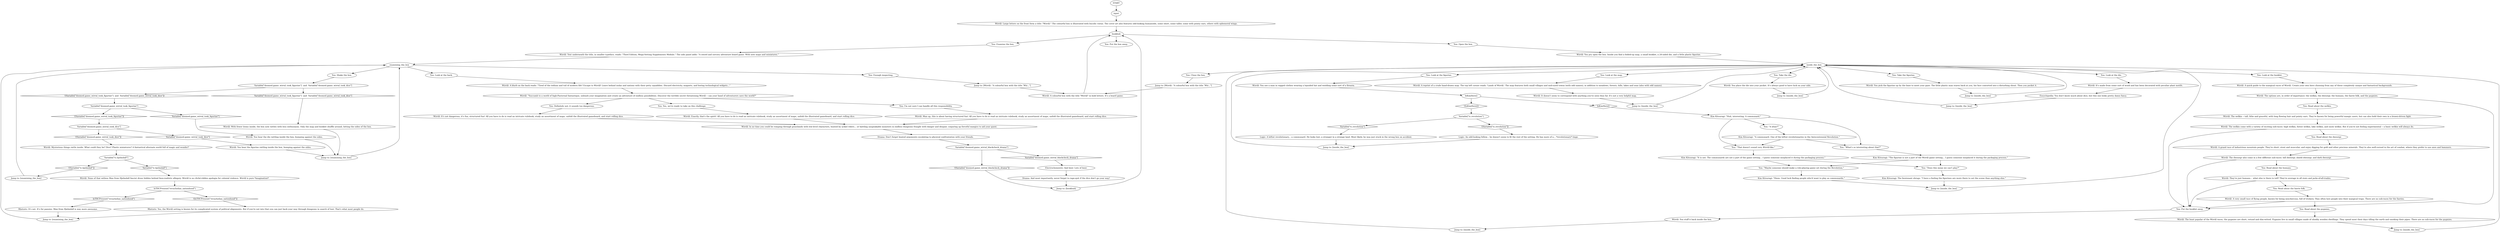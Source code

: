 # INVENTORY / WIRRAL MODULE
# Super-popular binoclard fantasy board game (module), feat. faeries and welkin and pygmies and such fantasy folk. The non-grimdark pastoral-bucolic version with maps & miniatures. Basic Wirral info.
# ==================================================
digraph G {
	  0 [label="START"];
	  1 [label="input"];
	  2 [label="Wirrâl: The options are, in order of importance: the welkin, the dweorgr, the humans, the faerie folk, and the pygmies."];
	  3 [label="Wirrâl: With fewer items inside, the box now rattles with less enthusiasm. Only the map and booklet shuffle around, hitting the sides of the box."];
	  4 [label="You: Take the die."];
	  5 [label="Kim Kitsuragi: \"Huh, interesting. A communard.\""];
	  6 [label="You: Look at the map."];
	  7 [label="Jump to: [inside_the_box]"];
	  8 [label="Wirrâl: You hear the die rattling inside the box, bumping against the sides."];
	  9 [label="inside_the_box"];
	  10 [label="Wirrâl: The dweorgr also come in a few different sub-races: hill dweorgr, shield dweorgr, and dark dweorgr."];
	  11 [label="Jump to: [inside_the_box]"];
	  12 [label="You: Read about the dweorgr."];
	  13 [label="Variable[\"doomed.game_wirral_took_dice\"]"];
	  14 [label="Variable[\"doomed.game_wirral_took_dice\"]", shape=diamond];
	  15 [label="!(Variable[\"doomed.game_wirral_took_dice\"])", shape=diamond];
	  16 [label="Encyclopedia: You don't know much about dice, but this one looks pretty damn fancy."];
	  17 [label="Jump to: [inside_the_box]"];
	  18 [label="Wirrâl: A grand race of industrious mountain people. They're short, stout and muscular, and enjoy digging for gold and other precious minerals. They're also well-versed in the art of combat, where they prefer to use axes and hammers."];
	  19 [label="Wirrâl: You stuff it back inside the box."];
	  20 [label="You: Read about the faerie folk."];
	  21 [label="Jump to: [bookhub]"];
	  22 [label="Wirrâl: A blurb on the back reads: \"Tired of the tedium and toil of modern life? Escape to Wirrâl! Leave behind isolas and nations with their petty squabbles. Discard electricity, magnets, and boring technological widgets...\""];
	  23 [label="You: Enough inspecting."];
	  24 [label="You: Look at the die."];
	  25 [label="Jump to: [examining_the_box]"];
	  26 [label="Wirrâl: They're just humans... what else is there to tell? They're average in all stats and jacks-of-all-trades."];
	  27 [label="Kim Kitsuragi: \"A communard. One of the leftist revolutionaries in the Antecentennial Revolution.\""];
	  28 [label="Drama: And most importantly, never forget to rage-quit if the dice don't go your way!"];
	  29 [label="Rhetoric: It's not. It's for pansies. Man from Hjelmdall is way more awesome."];
	  30 [label="Wirrâl: You hear the figurine rattling inside the box, bumping against the sides."];
	  31 [label="You: \"That doesn't sound very Wirrâl-like.\""];
	  32 [label="Logic: An odd-looking fellow... he doesn't seem to fit the rest of the setting. He has more of a... *revolutionary* tinge."];
	  33 [label="You: Shake the box."];
	  34 [label="Wirrâl: \"Succumb to a world of high-Pasternal fantastique, unleash your imagination and create an adventure of endless possibilities. Discover the terrible secret threatening Wirrâl -- can your band of adventurers save the world?\""];
	  35 [label="You: I'm not sure I can handle all this responsibility."];
	  36 [label="You: \"What's so interesting about that?\""];
	  37 [label="Jump to: [inside_the_box]"];
	  38 [label="Jump to: [inside_the_box]"];
	  39 [label="Wirrâl: You pry open the box. Inside you find a folded-up map, a small booklet, a 24-sided die, and a little plastic figurine."];
	  40 [label="You: Read about the welkin."];
	  41 [label="Variable[\"doomed.game_wirral_took_figurine\"]  and  Variable[\"doomed.game_wirral_took_dice\"]"];
	  42 [label="Variable[\"doomed.game_wirral_took_figurine\"]  and  Variable[\"doomed.game_wirral_took_dice\"]", shape=diamond];
	  43 [label="!(Variable[\"doomed.game_wirral_took_figurine\"]  and  Variable[\"doomed.game_wirral_took_dice\"])", shape=diamond];
	  44 [label="Kim Kitsuragi: \"Hmm. Good luck finding people who'd want to play as communards.\""];
	  45 [label="Wirrâl: A colourful box with the title \"Wirrâl\" in bold letters. It's a board game."];
	  46 [label="Wirrâl: It's made from some sort of wood and has been decorated with peculiar plant motifs."];
	  47 [label="Wirrâl: You pick the figurine up by the base to meet your gaze. The little plastic man stares back at you, his face contorted into a disturbing shout. Then you pocket it."];
	  48 [label="Variable[\"doomed.game_wirral_took_figurine\"]"];
	  49 [label="Variable[\"doomed.game_wirral_took_figurine\"]", shape=diamond];
	  50 [label="!(Variable[\"doomed.game_wirral_took_figurine\"])", shape=diamond];
	  51 [label="Variable[\"tc.revolution\"]"];
	  52 [label="Variable[\"tc.revolution\"]", shape=diamond];
	  53 [label="!(Variable[\"tc.revolution\"])", shape=diamond];
	  54 [label="You: Read about the pygmies."];
	  55 [label="You: \"Does this mean we can't play?\""];
	  56 [label="Jump to: [Wirrâl: \"A colourful box with the title \"Wir...\"]"];
	  57 [label="Variable[\"doomed.game_wirral_blackcheck_drama\"]"];
	  58 [label="Variable[\"doomed.game_wirral_blackcheck_drama\"]", shape=diamond];
	  59 [label="!(Variable[\"doomed.game_wirral_blackcheck_drama\"])", shape=diamond];
	  60 [label="Jump to: [examining_the_box]"];
	  61 [label="Kim Kitsuragi: \"It is not. The communards are not a part of the game setting... I guess someone misplaced it during the packaging process.\""];
	  62 [label="You: \"A what?\""];
	  63 [label="You: Look at the back."];
	  64 [label="Electrochemistry: And beer. Lots of beer."];
	  65 [label="Variable[\"tc.hjelmdall\"]"];
	  66 [label="Variable[\"tc.hjelmdall\"]", shape=diamond];
	  67 [label="!(Variable[\"tc.hjelmdall\"])", shape=diamond];
	  68 [label="Jump to: [inside_the_box]"];
	  69 [label="Wirrâl: The welkin come with a variety of exciting sub-races: high welkin, forest welkin, lake welkin, and snow welkin. But if you're not feeling experimental -- a basic welkin will always do."];
	  70 [label="Wirrâl: A very small race of flying people, known for being mischievous, full of trickery. They often lure people into their maegical traps. There are no sub-races for the faeries."];
	  71 [label="You: Definitely not, it sounds too dangerous."];
	  72 [label="Wirrâl: It's not dangerous, it's fun, structured fun! All you have to do is read an intricate rulebook, study an assortment of maps, unfold the illustrated gameboard, and start rolling dice."];
	  73 [label="You: Put the booklet away."];
	  74 [label="You: Look at the figurine."];
	  75 [label="IsKimHere()"];
	  76 [label="IsKimHere()", shape=diamond];
	  77 [label="!(IsKimHere())", shape=diamond];
	  78 [label="examining_the_box"];
	  79 [label="Kim Kitsuragi: \"The figurine is not a part of the Wirrâl game setting... I guess someone misplaced it during the packaging process.\""];
	  80 [label="Kim Kitsuragi: The lieutenant shrugs. \"I have a feeling the figurines are more there to set the scene than anything else.\""];
	  81 [label="Wirrâl: Large letters on the front form a title: \"Wirrâl.\" The colourful box is illustrated with bucolic vistas. The cover art also features odd-looking humanoids, some short, some taller, some with pointy ears, others with ephemeral wings."];
	  82 [label="You: Put the box away."];
	  83 [label="Wirrâl: In no time you could be romping through grasslands with low-level characters, hunted by iyskel riders... or battling unspeakable monsters in endless dungeons fraught with danger and despair, conjuring up forceful maegics to aid your quest."];
	  84 [label="Wirrâl: It doesn't seem to correspond with anything you've seen thus far. It's not a very helpful map."];
	  85 [label="You: Look at the booklet."];
	  86 [label="You: Read about the humans."];
	  88 [label="You: Yes, we're ready to take on this challenge."];
	  89 [label="Rhetoric: Yes, the Wirrâl setting is known for its complicated system of political alignments. But if you're not into that you can just hack your way through dungeons in search of loot. That's what most people do."];
	  90 [label="Wirrâl: You place the die into your pocket. It's always good to have luck on your side."];
	  91 [label="You: \"Maybe someone should make a role-playing game set during the Revolution.\""];
	  92 [label="You: Take the figurine."];
	  93 [label="Wirrâl: You see a man in ragged clothes wearing a lopsided hat and wielding some sort of a firearm."];
	  94 [label="Jump to: [Wirrâl: \"A colourful box with the title \"Wir...\"]"];
	  95 [label="Jump to: [inside_the_box]"];
	  96 [label="You: Examine the box."];
	  97 [label="Wirrâl: Exactly, that's the spirit! All you have to do is read an intricate rulebook, study an assortment of maps, unfold the illustrated gameboard, and start rolling dice."];
	  98 [label="Wirrâl: None of that witless Man from Hjelmdall fascist dross hidden behind faux-realistic allegory. Wirrâl is no cliché-ridden apologia for colonial violence. Wirrâl is pure *imagination*."];
	  99 [label="You: Open the box."];
	  100 [label="Wirrâl: A reprint of a crude hand-drawn map. The top left corner reads: 'Lands of Wirrâl.' The map features both small villages and mid-sized towns (with odd names), in addition to meadows, forests, hills, lakes and seas (also with odd names)."];
	  101 [label="Wirrâl: The least popular of the Wirrâl races, the pygmies are short, rotund and dim-witted. Pygmies live in small villages made of shoddy wooden dwellings. They spend most their days tilling the earth and smoking their pipes. There are no sub-races for the pygmies."];
	  102 [label="Wirrâl: Text underneath the title, in smaller typeface, reads: \"Third Edition, Mega-Setting Supplements Module.\" The side panel adds: \"A sword and sorcery adventure board game. With new maps and miniatures.\""];
	  103 [label="Wirrâl: Mysterious things rattle inside. What could they be? Dice? Plastic miniatures? A fantastical alternate world full of magic and wonder?"];
	  104 [label="Wirrâl: Man up, this is about having structured fun! All you have to do is read an intricate rulebook, study an assortment of maps, unfold the illustrated gameboard, and start rolling dice."];
	  105 [label="Drama: Don't forget heated arguments escalating to physical confrontation with your friends."];
	  106 [label="You: Close the box."];
	  107 [label="Logic: A leftist revolutionary... a communard. He looks lost, a stranger in a strange land. Most likely, he was just stuck in the wrong box on accident."];
	  108 [label="IsTHCPresent(\"revacholian_nationhood\")"];
	  109 [label="IsTHCPresent(\"revacholian_nationhood\")", shape=diamond];
	  110 [label="!(IsTHCPresent(\"revacholian_nationhood\"))", shape=diamond];
	  111 [label="Wirrâl: A quick guide to the maegical races of Wirrâl. Create your own hero choosing from any of these completely unique and fantastical backgrounds."];
	  112 [label="Wirrâl: The welkin -- tall, lithe and graceful, with long flowing hair and pointy ears. They're known for being powerful maegic users, but can also hold their own in a brawn-driven fight."];
	  113 [label="bookhub"];
	  114 [label="Jump to: [examining_the_box]"];
	  115 [label="Jump to: [inside_the_box]"];
	  0 -> 1
	  1 -> 81
	  2 -> 40
	  2 -> 73
	  3 -> 25
	  4 -> 90
	  5 -> 36
	  5 -> 62
	  5 -> 31
	  6 -> 100
	  7 -> 9
	  8 -> 25
	  9 -> 4
	  9 -> 6
	  9 -> 74
	  9 -> 106
	  9 -> 85
	  9 -> 24
	  9 -> 92
	  10 -> 73
	  10 -> 86
	  11 -> 9
	  12 -> 18
	  13 -> 14
	  13 -> 15
	  14 -> 30
	  15 -> 103
	  16 -> 7
	  17 -> 9
	  18 -> 10
	  19 -> 11
	  20 -> 70
	  21 -> 113
	  22 -> 34
	  23 -> 56
	  24 -> 46
	  25 -> 78
	  26 -> 73
	  26 -> 20
	  27 -> 36
	  27 -> 31
	  28 -> 21
	  29 -> 114
	  30 -> 25
	  31 -> 61
	  32 -> 37
	  33 -> 41
	  34 -> 88
	  34 -> 35
	  34 -> 71
	  35 -> 104
	  36 -> 79
	  37 -> 9
	  38 -> 9
	  39 -> 9
	  40 -> 112
	  41 -> 42
	  41 -> 43
	  42 -> 3
	  43 -> 48
	  44 -> 17
	  45 -> 113
	  46 -> 16
	  47 -> 68
	  48 -> 49
	  48 -> 50
	  49 -> 8
	  50 -> 13
	  51 -> 52
	  51 -> 53
	  52 -> 107
	  53 -> 32
	  54 -> 101
	  55 -> 80
	  56 -> 45
	  57 -> 58
	  57 -> 59
	  58 -> 64
	  59 -> 21
	  60 -> 78
	  61 -> 91
	  61 -> 55
	  62 -> 27
	  63 -> 22
	  64 -> 28
	  65 -> 66
	  65 -> 67
	  66 -> 98
	  67 -> 60
	  68 -> 9
	  69 -> 73
	  69 -> 12
	  70 -> 73
	  70 -> 54
	  71 -> 72
	  72 -> 83
	  73 -> 19
	  74 -> 93
	  75 -> 76
	  75 -> 77
	  76 -> 5
	  77 -> 51
	  78 -> 33
	  78 -> 23
	  78 -> 63
	  79 -> 91
	  79 -> 55
	  80 -> 17
	  81 -> 113
	  83 -> 105
	  84 -> 115
	  85 -> 111
	  86 -> 26
	  88 -> 97
	  89 -> 114
	  90 -> 95
	  91 -> 44
	  92 -> 47
	  93 -> 75
	  94 -> 45
	  95 -> 9
	  96 -> 102
	  97 -> 83
	  98 -> 108
	  99 -> 39
	  100 -> 84
	  101 -> 38
	  102 -> 78
	  103 -> 65
	  104 -> 83
	  105 -> 57
	  106 -> 94
	  107 -> 37
	  108 -> 109
	  108 -> 110
	  109 -> 29
	  110 -> 89
	  111 -> 2
	  112 -> 69
	  113 -> 96
	  113 -> 82
	  113 -> 99
	  114 -> 78
	  115 -> 9
}

